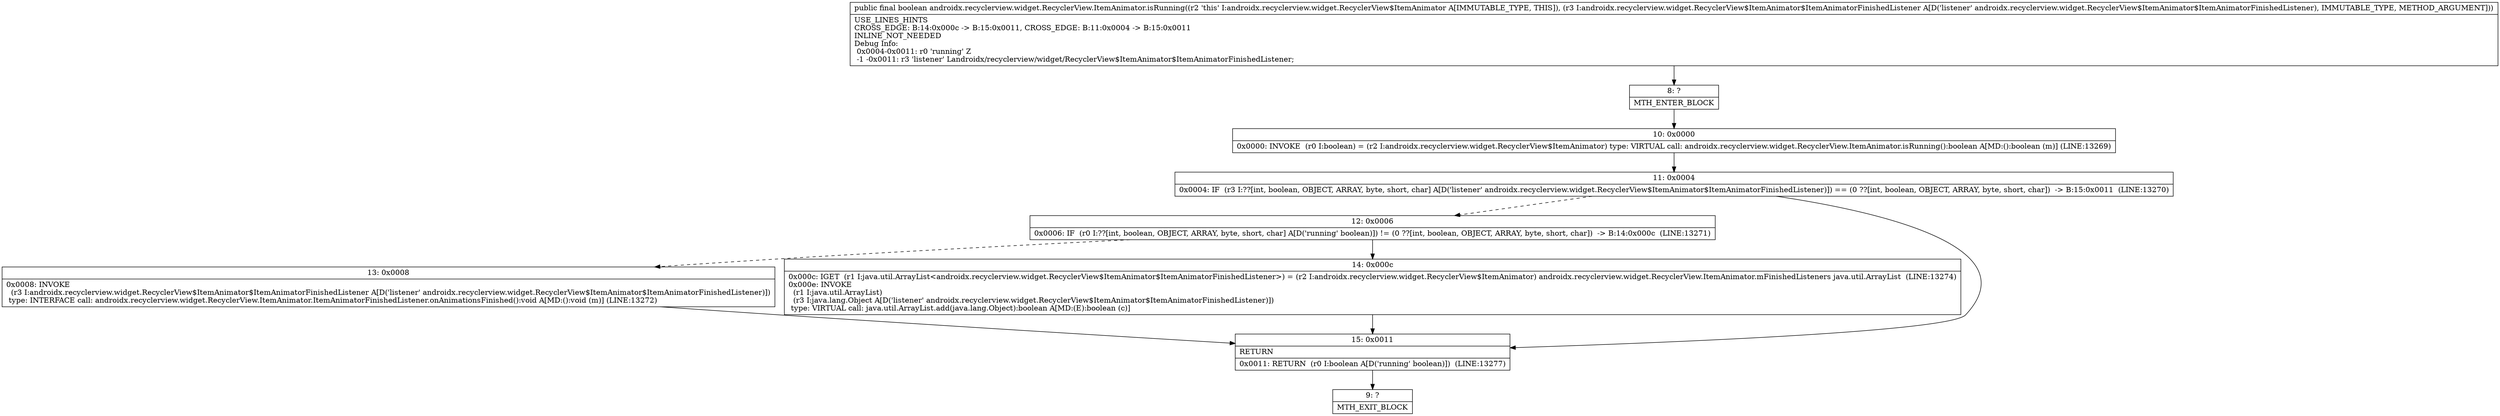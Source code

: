 digraph "CFG forandroidx.recyclerview.widget.RecyclerView.ItemAnimator.isRunning(Landroidx\/recyclerview\/widget\/RecyclerView$ItemAnimator$ItemAnimatorFinishedListener;)Z" {
Node_8 [shape=record,label="{8\:\ ?|MTH_ENTER_BLOCK\l}"];
Node_10 [shape=record,label="{10\:\ 0x0000|0x0000: INVOKE  (r0 I:boolean) = (r2 I:androidx.recyclerview.widget.RecyclerView$ItemAnimator) type: VIRTUAL call: androidx.recyclerview.widget.RecyclerView.ItemAnimator.isRunning():boolean A[MD:():boolean (m)] (LINE:13269)\l}"];
Node_11 [shape=record,label="{11\:\ 0x0004|0x0004: IF  (r3 I:??[int, boolean, OBJECT, ARRAY, byte, short, char] A[D('listener' androidx.recyclerview.widget.RecyclerView$ItemAnimator$ItemAnimatorFinishedListener)]) == (0 ??[int, boolean, OBJECT, ARRAY, byte, short, char])  \-\> B:15:0x0011  (LINE:13270)\l}"];
Node_12 [shape=record,label="{12\:\ 0x0006|0x0006: IF  (r0 I:??[int, boolean, OBJECT, ARRAY, byte, short, char] A[D('running' boolean)]) != (0 ??[int, boolean, OBJECT, ARRAY, byte, short, char])  \-\> B:14:0x000c  (LINE:13271)\l}"];
Node_13 [shape=record,label="{13\:\ 0x0008|0x0008: INVOKE  \l  (r3 I:androidx.recyclerview.widget.RecyclerView$ItemAnimator$ItemAnimatorFinishedListener A[D('listener' androidx.recyclerview.widget.RecyclerView$ItemAnimator$ItemAnimatorFinishedListener)])\l type: INTERFACE call: androidx.recyclerview.widget.RecyclerView.ItemAnimator.ItemAnimatorFinishedListener.onAnimationsFinished():void A[MD:():void (m)] (LINE:13272)\l}"];
Node_14 [shape=record,label="{14\:\ 0x000c|0x000c: IGET  (r1 I:java.util.ArrayList\<androidx.recyclerview.widget.RecyclerView$ItemAnimator$ItemAnimatorFinishedListener\>) = (r2 I:androidx.recyclerview.widget.RecyclerView$ItemAnimator) androidx.recyclerview.widget.RecyclerView.ItemAnimator.mFinishedListeners java.util.ArrayList  (LINE:13274)\l0x000e: INVOKE  \l  (r1 I:java.util.ArrayList)\l  (r3 I:java.lang.Object A[D('listener' androidx.recyclerview.widget.RecyclerView$ItemAnimator$ItemAnimatorFinishedListener)])\l type: VIRTUAL call: java.util.ArrayList.add(java.lang.Object):boolean A[MD:(E):boolean (c)]\l}"];
Node_15 [shape=record,label="{15\:\ 0x0011|RETURN\l|0x0011: RETURN  (r0 I:boolean A[D('running' boolean)])  (LINE:13277)\l}"];
Node_9 [shape=record,label="{9\:\ ?|MTH_EXIT_BLOCK\l}"];
MethodNode[shape=record,label="{public final boolean androidx.recyclerview.widget.RecyclerView.ItemAnimator.isRunning((r2 'this' I:androidx.recyclerview.widget.RecyclerView$ItemAnimator A[IMMUTABLE_TYPE, THIS]), (r3 I:androidx.recyclerview.widget.RecyclerView$ItemAnimator$ItemAnimatorFinishedListener A[D('listener' androidx.recyclerview.widget.RecyclerView$ItemAnimator$ItemAnimatorFinishedListener), IMMUTABLE_TYPE, METHOD_ARGUMENT]))  | USE_LINES_HINTS\lCROSS_EDGE: B:14:0x000c \-\> B:15:0x0011, CROSS_EDGE: B:11:0x0004 \-\> B:15:0x0011\lINLINE_NOT_NEEDED\lDebug Info:\l  0x0004\-0x0011: r0 'running' Z\l  \-1 \-0x0011: r3 'listener' Landroidx\/recyclerview\/widget\/RecyclerView$ItemAnimator$ItemAnimatorFinishedListener;\l}"];
MethodNode -> Node_8;Node_8 -> Node_10;
Node_10 -> Node_11;
Node_11 -> Node_12[style=dashed];
Node_11 -> Node_15;
Node_12 -> Node_13[style=dashed];
Node_12 -> Node_14;
Node_13 -> Node_15;
Node_14 -> Node_15;
Node_15 -> Node_9;
}

